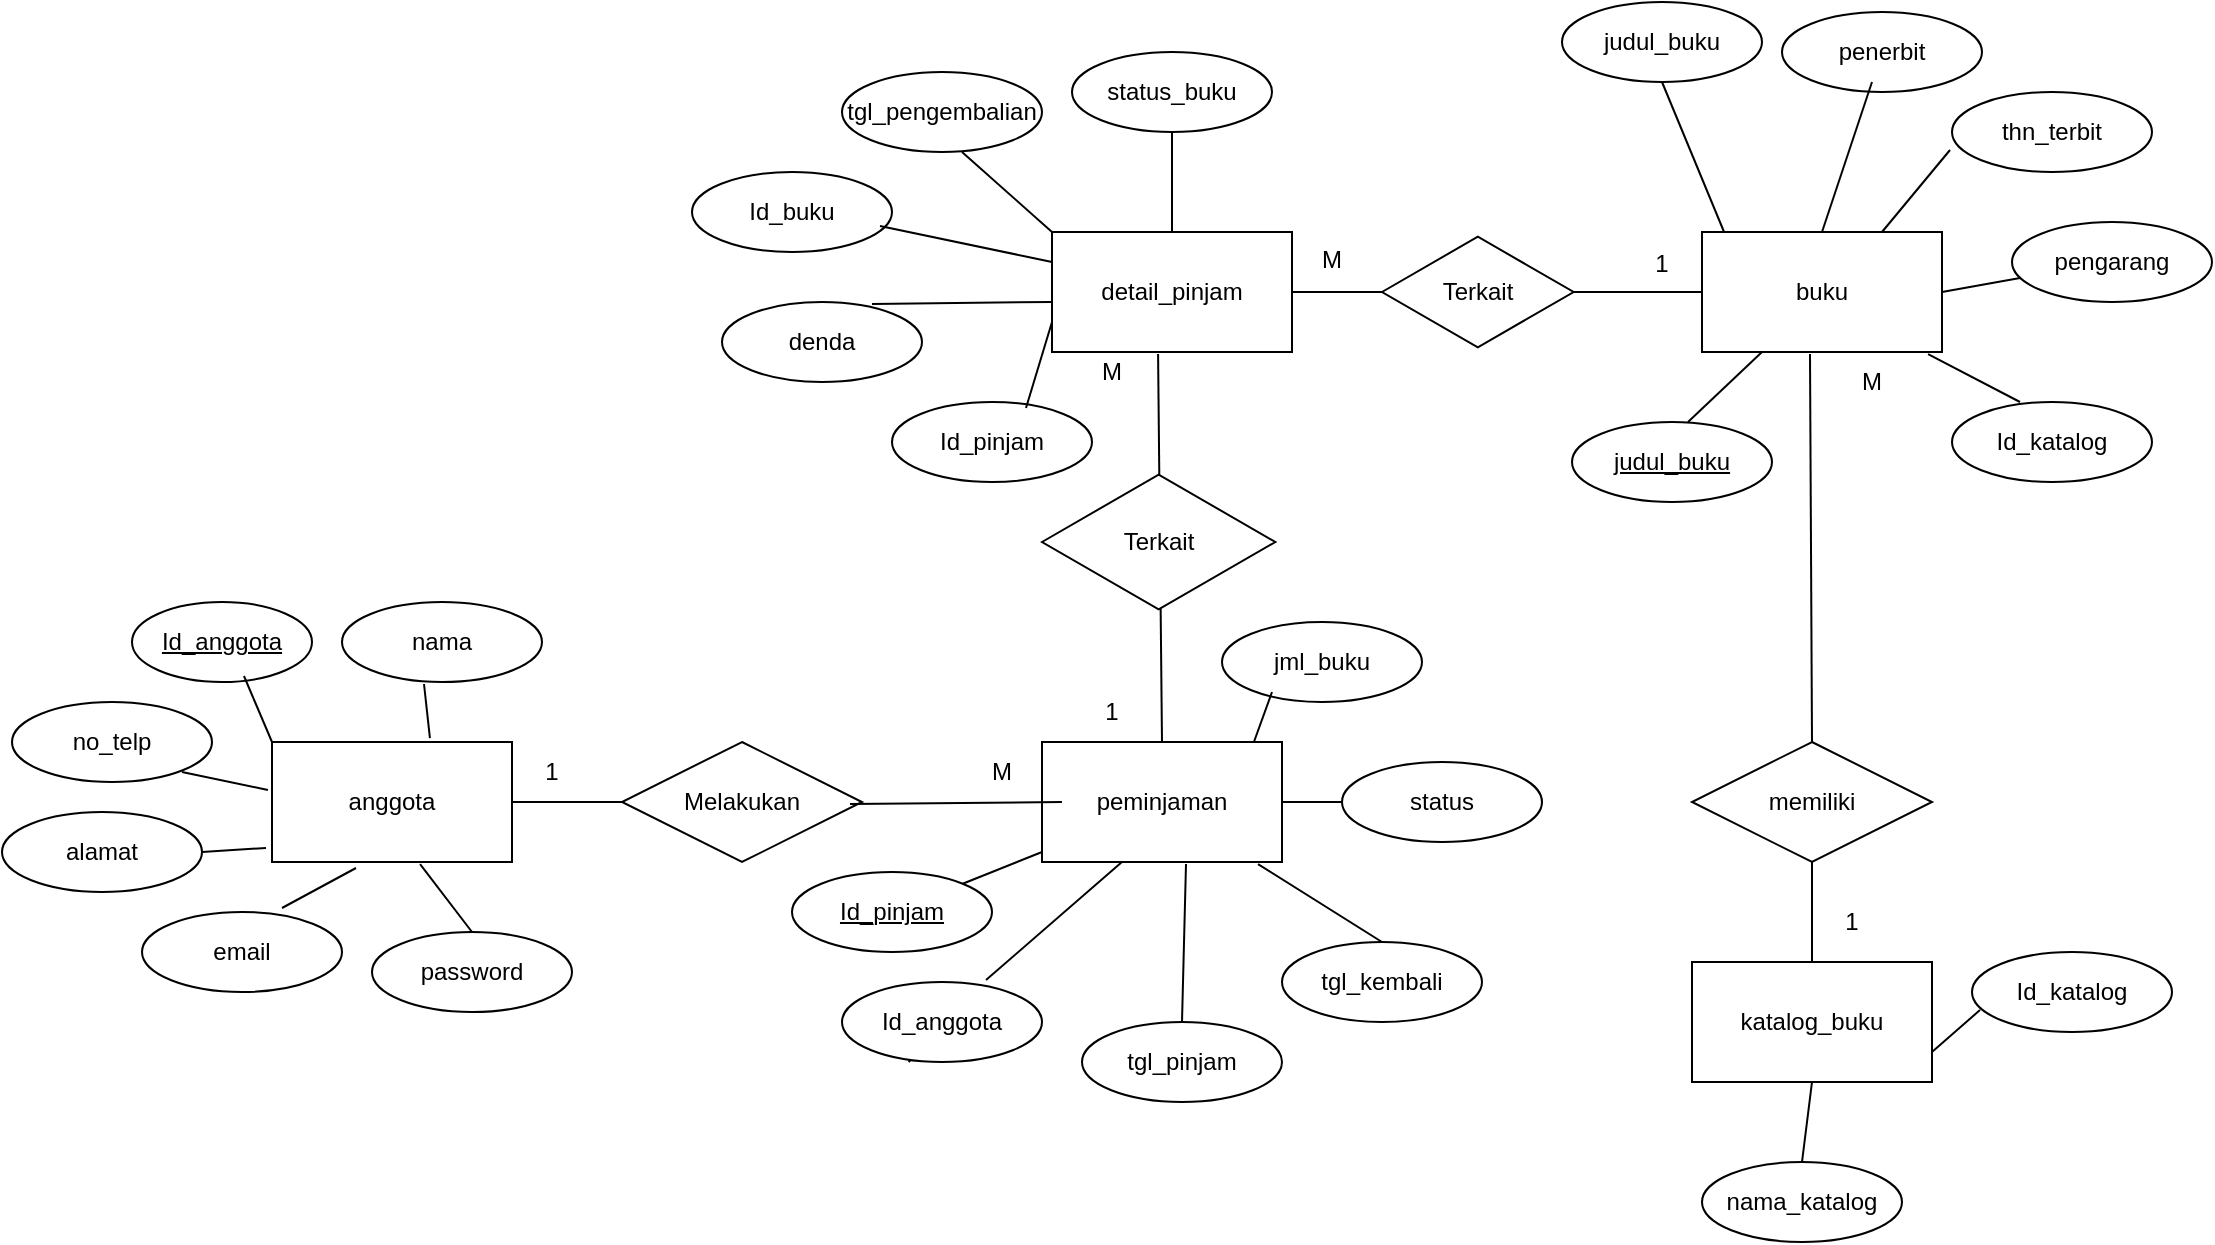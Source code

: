 <mxfile version="24.8.3">
  <diagram id="R2lEEEUBdFMjLlhIrx00" name="Page-1">
    <mxGraphModel grid="1" page="1" gridSize="5" guides="1" tooltips="1" connect="1" arrows="1" fold="1" pageScale="1" pageWidth="850" pageHeight="1100" math="0" shadow="0" extFonts="Permanent Marker^https://fonts.googleapis.com/css?family=Permanent+Marker">
      <root>
        <mxCell id="0" />
        <mxCell id="1" parent="0" />
        <mxCell id="lyX7almOKUQgzpAiTNrA-2" value="anggota" style="rounded=0;whiteSpace=wrap;html=1;" vertex="1" parent="1">
          <mxGeometry x="-75" y="425" width="120" height="60" as="geometry" />
        </mxCell>
        <mxCell id="lyX7almOKUQgzpAiTNrA-3" value="peminjaman" style="rounded=0;whiteSpace=wrap;html=1;" vertex="1" parent="1">
          <mxGeometry x="310" y="425" width="120" height="60" as="geometry" />
        </mxCell>
        <mxCell id="lyX7almOKUQgzpAiTNrA-4" value="katalog_buku" style="rounded=0;whiteSpace=wrap;html=1;" vertex="1" parent="1">
          <mxGeometry x="635" y="535" width="120" height="60" as="geometry" />
        </mxCell>
        <mxCell id="lyX7almOKUQgzpAiTNrA-5" value="buku" style="rounded=0;whiteSpace=wrap;html=1;" vertex="1" parent="1">
          <mxGeometry x="640" y="170" width="120" height="60" as="geometry" />
        </mxCell>
        <mxCell id="lyX7almOKUQgzpAiTNrA-15" value="Id_anggota" style="ellipse;whiteSpace=wrap;html=1;align=center;fontStyle=4;" vertex="1" parent="1">
          <mxGeometry x="-145" y="355" width="90" height="40" as="geometry" />
        </mxCell>
        <mxCell id="lyX7almOKUQgzpAiTNrA-17" value="password" style="ellipse;whiteSpace=wrap;html=1;align=center;" vertex="1" parent="1">
          <mxGeometry x="-25" y="520" width="100" height="40" as="geometry" />
        </mxCell>
        <mxCell id="lyX7almOKUQgzpAiTNrA-18" value="alamat" style="ellipse;whiteSpace=wrap;html=1;align=center;" vertex="1" parent="1">
          <mxGeometry x="-210" y="460" width="100" height="40" as="geometry" />
        </mxCell>
        <mxCell id="lyX7almOKUQgzpAiTNrA-19" value="no_telp" style="ellipse;whiteSpace=wrap;html=1;align=center;" vertex="1" parent="1">
          <mxGeometry x="-205" y="405" width="100" height="40" as="geometry" />
        </mxCell>
        <mxCell id="lyX7almOKUQgzpAiTNrA-20" value="nama" style="ellipse;whiteSpace=wrap;html=1;align=center;" vertex="1" parent="1">
          <mxGeometry x="-40" y="355" width="100" height="40" as="geometry" />
        </mxCell>
        <mxCell id="lyX7almOKUQgzpAiTNrA-21" value="email" style="ellipse;whiteSpace=wrap;html=1;align=center;" vertex="1" parent="1">
          <mxGeometry x="-140" y="510" width="100" height="40" as="geometry" />
        </mxCell>
        <mxCell id="lyX7almOKUQgzpAiTNrA-23" value="Id_pinjam" style="ellipse;whiteSpace=wrap;html=1;align=center;fontStyle=4;" vertex="1" parent="1">
          <mxGeometry x="185" y="490" width="100" height="40" as="geometry" />
        </mxCell>
        <mxCell id="lyX7almOKUQgzpAiTNrA-24" value="tgl_pinjam" style="ellipse;whiteSpace=wrap;html=1;align=center;" vertex="1" parent="1">
          <mxGeometry x="330" y="565" width="100" height="40" as="geometry" />
        </mxCell>
        <mxCell id="lyX7almOKUQgzpAiTNrA-25" value="tgl_kembali" style="ellipse;whiteSpace=wrap;html=1;align=center;" vertex="1" parent="1">
          <mxGeometry x="430" y="525" width="100" height="40" as="geometry" />
        </mxCell>
        <mxCell id="lyX7almOKUQgzpAiTNrA-26" value="status" style="ellipse;whiteSpace=wrap;html=1;align=center;" vertex="1" parent="1">
          <mxGeometry x="460" y="435" width="100" height="40" as="geometry" />
        </mxCell>
        <mxCell id="lyX7almOKUQgzpAiTNrA-27" value="jml_buku" style="ellipse;whiteSpace=wrap;html=1;align=center;" vertex="1" parent="1">
          <mxGeometry x="400" y="365" width="100" height="40" as="geometry" />
        </mxCell>
        <mxCell id="lyX7almOKUQgzpAiTNrA-28" value="Id_katalog" style="ellipse;whiteSpace=wrap;html=1;align=center;" vertex="1" parent="1">
          <mxGeometry x="775" y="530" width="100" height="40" as="geometry" />
        </mxCell>
        <mxCell id="lyX7almOKUQgzpAiTNrA-29" value="nama_katalog" style="ellipse;whiteSpace=wrap;html=1;align=center;" vertex="1" parent="1">
          <mxGeometry x="640" y="635" width="100" height="40" as="geometry" />
        </mxCell>
        <mxCell id="lyX7almOKUQgzpAiTNrA-30" value="thn_terbit" style="ellipse;whiteSpace=wrap;html=1;align=center;" vertex="1" parent="1">
          <mxGeometry x="765" y="100" width="100" height="40" as="geometry" />
        </mxCell>
        <mxCell id="lyX7almOKUQgzpAiTNrA-31" value="Id_katalog" style="ellipse;whiteSpace=wrap;html=1;align=center;" vertex="1" parent="1">
          <mxGeometry x="765" y="255" width="100" height="40" as="geometry" />
        </mxCell>
        <mxCell id="lyX7almOKUQgzpAiTNrA-32" value="pengarang" style="ellipse;whiteSpace=wrap;html=1;align=center;" vertex="1" parent="1">
          <mxGeometry x="795" y="165" width="100" height="40" as="geometry" />
        </mxCell>
        <mxCell id="lyX7almOKUQgzpAiTNrA-33" value="judul_buku" style="ellipse;whiteSpace=wrap;html=1;align=center;" vertex="1" parent="1">
          <mxGeometry x="570" y="55" width="100" height="40" as="geometry" />
        </mxCell>
        <mxCell id="lyX7almOKUQgzpAiTNrA-34" value="penerbit" style="ellipse;whiteSpace=wrap;html=1;align=center;" vertex="1" parent="1">
          <mxGeometry x="680" y="60" width="100" height="40" as="geometry" />
        </mxCell>
        <mxCell id="lyX7almOKUQgzpAiTNrA-35" value="judul_buku" style="ellipse;whiteSpace=wrap;html=1;align=center;fontStyle=4;" vertex="1" parent="1">
          <mxGeometry x="575" y="265" width="100" height="40" as="geometry" />
        </mxCell>
        <mxCell id="lyX7almOKUQgzpAiTNrA-36" value="Melakukan" style="shape=rhombus;perimeter=rhombusPerimeter;whiteSpace=wrap;html=1;align=center;" vertex="1" parent="1">
          <mxGeometry x="100" y="425" width="120" height="60" as="geometry" />
        </mxCell>
        <mxCell id="lyX7almOKUQgzpAiTNrA-37" value="memiliki" style="shape=rhombus;perimeter=rhombusPerimeter;whiteSpace=wrap;html=1;align=center;" vertex="1" parent="1">
          <mxGeometry x="635" y="425" width="120" height="60" as="geometry" />
        </mxCell>
        <mxCell id="lyX7almOKUQgzpAiTNrA-39" value="Id_pinjam" style="ellipse;whiteSpace=wrap;html=1;align=center;" vertex="1" parent="1">
          <mxGeometry x="235" y="255" width="100" height="40" as="geometry" />
        </mxCell>
        <mxCell id="lyX7almOKUQgzpAiTNrA-40" value="denda" style="ellipse;whiteSpace=wrap;html=1;align=center;" vertex="1" parent="1">
          <mxGeometry x="150" y="205" width="100" height="40" as="geometry" />
        </mxCell>
        <mxCell id="lyX7almOKUQgzpAiTNrA-41" value="Id_buku" style="ellipse;whiteSpace=wrap;html=1;align=center;" vertex="1" parent="1">
          <mxGeometry x="135" y="140" width="100" height="40" as="geometry" />
        </mxCell>
        <mxCell id="lyX7almOKUQgzpAiTNrA-42" value="tgl_pengembalian" style="ellipse;whiteSpace=wrap;html=1;align=center;" vertex="1" parent="1">
          <mxGeometry x="210" y="90" width="100" height="40" as="geometry" />
        </mxCell>
        <mxCell id="lyX7almOKUQgzpAiTNrA-43" value="status_buku" style="ellipse;whiteSpace=wrap;html=1;align=center;" vertex="1" parent="1">
          <mxGeometry x="325" y="80" width="100" height="40" as="geometry" />
        </mxCell>
        <mxCell id="lyX7almOKUQgzpAiTNrA-44" value="" style="endArrow=none;html=1;rounded=0;entryX=0;entryY=0.5;entryDx=0;entryDy=0;exitX=1;exitY=0.5;exitDx=0;exitDy=0;" edge="1" parent="1" source="lyX7almOKUQgzpAiTNrA-2" target="lyX7almOKUQgzpAiTNrA-36">
          <mxGeometry relative="1" as="geometry">
            <mxPoint x="45" y="455" as="sourcePoint" />
            <mxPoint x="100" y="454.5" as="targetPoint" />
            <Array as="points" />
          </mxGeometry>
        </mxCell>
        <mxCell id="lyX7almOKUQgzpAiTNrA-45" value="" style="endArrow=none;html=1;rounded=0;exitX=0.45;exitY=1.017;exitDx=0;exitDy=0;exitPerimeter=0;entryX=0.5;entryY=0;entryDx=0;entryDy=0;" edge="1" parent="1" source="lyX7almOKUQgzpAiTNrA-5" target="lyX7almOKUQgzpAiTNrA-37">
          <mxGeometry relative="1" as="geometry">
            <mxPoint x="505" y="425" as="sourcePoint" />
            <mxPoint x="665" y="425" as="targetPoint" />
          </mxGeometry>
        </mxCell>
        <mxCell id="lyX7almOKUQgzpAiTNrA-47" value="" style="endArrow=none;html=1;rounded=0;entryX=0;entryY=0.5;entryDx=0;entryDy=0;exitX=1;exitY=0.5;exitDx=0;exitDy=0;" edge="1" parent="1" source="lyX7almOKUQgzpAiTNrA-99" target="lyX7almOKUQgzpAiTNrA-5">
          <mxGeometry relative="1" as="geometry">
            <mxPoint x="425" y="270" as="sourcePoint" />
            <mxPoint x="585" y="270" as="targetPoint" />
          </mxGeometry>
        </mxCell>
        <mxCell id="lyX7almOKUQgzpAiTNrA-48" value="" style="endArrow=none;html=1;rounded=0;exitX=0.442;exitY=1.017;exitDx=0;exitDy=0;entryX=0.5;entryY=0;entryDx=0;entryDy=0;exitPerimeter=0;" edge="1" parent="1" source="lyX7almOKUQgzpAiTNrA-95" target="lyX7almOKUQgzpAiTNrA-3">
          <mxGeometry relative="1" as="geometry">
            <mxPoint x="370" y="295" as="sourcePoint" />
            <mxPoint x="370" y="375" as="targetPoint" />
          </mxGeometry>
        </mxCell>
        <mxCell id="lyX7almOKUQgzpAiTNrA-49" value="" style="endArrow=none;html=1;rounded=0;exitX=0.95;exitY=0.517;exitDx=0;exitDy=0;exitPerimeter=0;entryX=0.083;entryY=0.5;entryDx=0;entryDy=0;entryPerimeter=0;" edge="1" parent="1" source="lyX7almOKUQgzpAiTNrA-36" target="lyX7almOKUQgzpAiTNrA-3">
          <mxGeometry relative="1" as="geometry">
            <mxPoint x="220" y="454.5" as="sourcePoint" />
            <mxPoint x="305" y="455" as="targetPoint" />
          </mxGeometry>
        </mxCell>
        <mxCell id="lyX7almOKUQgzpAiTNrA-52" value="" style="endArrow=none;html=1;rounded=0;exitX=0.5;exitY=0;exitDx=0;exitDy=0;entryX=0.5;entryY=1;entryDx=0;entryDy=0;" edge="1" parent="1" source="lyX7almOKUQgzpAiTNrA-4" target="lyX7almOKUQgzpAiTNrA-37">
          <mxGeometry relative="1" as="geometry">
            <mxPoint x="500" y="484" as="sourcePoint" />
            <mxPoint x="660" y="484" as="targetPoint" />
          </mxGeometry>
        </mxCell>
        <mxCell id="lyX7almOKUQgzpAiTNrA-59" value="" style="endArrow=none;html=1;rounded=0;exitX=1;exitY=0;exitDx=0;exitDy=0;entryX=0;entryY=0.917;entryDx=0;entryDy=0;entryPerimeter=0;" edge="1" parent="1" source="lyX7almOKUQgzpAiTNrA-23" target="lyX7almOKUQgzpAiTNrA-3">
          <mxGeometry relative="1" as="geometry">
            <mxPoint x="285" y="510" as="sourcePoint" />
            <mxPoint x="315" y="485" as="targetPoint" />
          </mxGeometry>
        </mxCell>
        <mxCell id="lyX7almOKUQgzpAiTNrA-60" value="" style="endArrow=none;html=1;rounded=0;entryX=0.5;entryY=0;entryDx=0;entryDy=0;entryPerimeter=0;exitX=0.6;exitY=1.017;exitDx=0;exitDy=0;exitPerimeter=0;" edge="1" parent="1" source="lyX7almOKUQgzpAiTNrA-3" target="lyX7almOKUQgzpAiTNrA-24">
          <mxGeometry relative="1" as="geometry">
            <mxPoint x="380" y="485" as="sourcePoint" />
            <mxPoint x="380" y="555" as="targetPoint" />
          </mxGeometry>
        </mxCell>
        <mxCell id="lyX7almOKUQgzpAiTNrA-61" value="" style="endArrow=none;html=1;rounded=0;entryX=0.5;entryY=0;entryDx=0;entryDy=0;exitX=0.617;exitY=1.017;exitDx=0;exitDy=0;exitPerimeter=0;" edge="1" parent="1" source="lyX7almOKUQgzpAiTNrA-2" target="lyX7almOKUQgzpAiTNrA-17">
          <mxGeometry relative="1" as="geometry">
            <mxPoint x="4" y="490" as="sourcePoint" />
            <mxPoint x="30" y="505" as="targetPoint" />
          </mxGeometry>
        </mxCell>
        <mxCell id="lyX7almOKUQgzpAiTNrA-62" value="" style="endArrow=none;html=1;rounded=0;entryX=0.35;entryY=1.05;entryDx=0;entryDy=0;entryPerimeter=0;exitX=0.7;exitY=-0.05;exitDx=0;exitDy=0;exitPerimeter=0;" edge="1" parent="1" source="lyX7almOKUQgzpAiTNrA-21" target="lyX7almOKUQgzpAiTNrA-2">
          <mxGeometry relative="1" as="geometry">
            <mxPoint x="-195" y="484" as="sourcePoint" />
            <mxPoint x="-40" y="485" as="targetPoint" />
          </mxGeometry>
        </mxCell>
        <mxCell id="lyX7almOKUQgzpAiTNrA-63" value="" style="endArrow=none;html=1;rounded=0;exitX=1;exitY=0.5;exitDx=0;exitDy=0;entryX=-0.025;entryY=0.883;entryDx=0;entryDy=0;entryPerimeter=0;" edge="1" parent="1" source="lyX7almOKUQgzpAiTNrA-18" target="lyX7almOKUQgzpAiTNrA-2">
          <mxGeometry relative="1" as="geometry">
            <mxPoint x="-235" y="479" as="sourcePoint" />
            <mxPoint x="-75" y="479" as="targetPoint" />
          </mxGeometry>
        </mxCell>
        <mxCell id="lyX7almOKUQgzpAiTNrA-64" value="" style="endArrow=none;html=1;rounded=0;exitX=0.85;exitY=0.875;exitDx=0;exitDy=0;exitPerimeter=0;entryX=-0.017;entryY=0.4;entryDx=0;entryDy=0;entryPerimeter=0;" edge="1" parent="1" source="lyX7almOKUQgzpAiTNrA-19" target="lyX7almOKUQgzpAiTNrA-2">
          <mxGeometry relative="1" as="geometry">
            <mxPoint x="-235" y="450" as="sourcePoint" />
            <mxPoint x="-75" y="450" as="targetPoint" />
          </mxGeometry>
        </mxCell>
        <mxCell id="lyX7almOKUQgzpAiTNrA-65" value="" style="endArrow=none;html=1;rounded=0;exitX=0;exitY=0;exitDx=0;exitDy=0;entryX=0.622;entryY=0.925;entryDx=0;entryDy=0;entryPerimeter=0;" edge="1" parent="1" source="lyX7almOKUQgzpAiTNrA-2" target="lyX7almOKUQgzpAiTNrA-15">
          <mxGeometry relative="1" as="geometry">
            <mxPoint x="-250" y="394" as="sourcePoint" />
            <mxPoint x="-90" y="394" as="targetPoint" />
          </mxGeometry>
        </mxCell>
        <mxCell id="lyX7almOKUQgzpAiTNrA-66" value="" style="endArrow=none;html=1;rounded=0;entryX=0.41;entryY=1.025;entryDx=0;entryDy=0;entryPerimeter=0;exitX=0.658;exitY=-0.033;exitDx=0;exitDy=0;exitPerimeter=0;" edge="1" parent="1" source="lyX7almOKUQgzpAiTNrA-2" target="lyX7almOKUQgzpAiTNrA-20">
          <mxGeometry relative="1" as="geometry">
            <mxPoint x="5" y="425" as="sourcePoint" />
            <mxPoint x="5" y="394" as="targetPoint" />
            <Array as="points" />
          </mxGeometry>
        </mxCell>
        <mxCell id="lyX7almOKUQgzpAiTNrA-67" value="" style="endArrow=none;html=1;rounded=0;exitX=0.34;exitY=0;exitDx=0;exitDy=0;exitPerimeter=0;entryX=0.942;entryY=1.017;entryDx=0;entryDy=0;entryPerimeter=0;" edge="1" parent="1" source="lyX7almOKUQgzpAiTNrA-31" target="lyX7almOKUQgzpAiTNrA-5">
          <mxGeometry relative="1" as="geometry">
            <mxPoint x="560" y="300" as="sourcePoint" />
            <mxPoint x="720" y="300" as="targetPoint" />
          </mxGeometry>
        </mxCell>
        <mxCell id="lyX7almOKUQgzpAiTNrA-68" value="" style="endArrow=none;html=1;rounded=0;exitX=0.58;exitY=0;exitDx=0;exitDy=0;exitPerimeter=0;entryX=0.25;entryY=1;entryDx=0;entryDy=0;" edge="1" parent="1" source="lyX7almOKUQgzpAiTNrA-35" target="lyX7almOKUQgzpAiTNrA-5">
          <mxGeometry relative="1" as="geometry">
            <mxPoint x="470" y="299" as="sourcePoint" />
            <mxPoint x="630" y="299" as="targetPoint" />
          </mxGeometry>
        </mxCell>
        <mxCell id="lyX7almOKUQgzpAiTNrA-69" value="" style="endArrow=none;html=1;rounded=0;exitX=0.5;exitY=0;exitDx=0;exitDy=0;entryX=0.5;entryY=1;entryDx=0;entryDy=0;" edge="1" parent="1" source="lyX7almOKUQgzpAiTNrA-29" target="lyX7almOKUQgzpAiTNrA-4">
          <mxGeometry relative="1" as="geometry">
            <mxPoint x="495" y="600" as="sourcePoint" />
            <mxPoint x="690" y="600" as="targetPoint" />
          </mxGeometry>
        </mxCell>
        <mxCell id="lyX7almOKUQgzpAiTNrA-70" value="" style="endArrow=none;html=1;rounded=0;exitX=1;exitY=0.75;exitDx=0;exitDy=0;entryX=0.04;entryY=0.725;entryDx=0;entryDy=0;entryPerimeter=0;" edge="1" parent="1" source="lyX7almOKUQgzpAiTNrA-4" target="lyX7almOKUQgzpAiTNrA-28">
          <mxGeometry relative="1" as="geometry">
            <mxPoint x="600" y="570" as="sourcePoint" />
            <mxPoint x="760" y="570" as="targetPoint" />
          </mxGeometry>
        </mxCell>
        <mxCell id="lyX7almOKUQgzpAiTNrA-71" value="" style="endArrow=none;html=1;rounded=0;exitX=0.883;exitY=0;exitDx=0;exitDy=0;exitPerimeter=0;entryX=0.25;entryY=0.875;entryDx=0;entryDy=0;entryPerimeter=0;" edge="1" parent="1" source="lyX7almOKUQgzpAiTNrA-3" target="lyX7almOKUQgzpAiTNrA-27">
          <mxGeometry relative="1" as="geometry">
            <mxPoint x="275" y="404" as="sourcePoint" />
            <mxPoint x="435" y="404" as="targetPoint" />
          </mxGeometry>
        </mxCell>
        <mxCell id="lyX7almOKUQgzpAiTNrA-72" value="" style="endArrow=none;html=1;rounded=0;exitX=1;exitY=0.5;exitDx=0;exitDy=0;entryX=0;entryY=0.5;entryDx=0;entryDy=0;" edge="1" parent="1" source="lyX7almOKUQgzpAiTNrA-3" target="lyX7almOKUQgzpAiTNrA-26">
          <mxGeometry relative="1" as="geometry">
            <mxPoint x="285" y="459" as="sourcePoint" />
            <mxPoint x="445" y="459" as="targetPoint" />
          </mxGeometry>
        </mxCell>
        <mxCell id="lyX7almOKUQgzpAiTNrA-73" value="" style="endArrow=none;html=1;rounded=0;entryX=0.333;entryY=1;entryDx=0;entryDy=0;entryPerimeter=0;exitX=0.72;exitY=-0.025;exitDx=0;exitDy=0;exitPerimeter=0;" edge="1" parent="1" source="lyX7almOKUQgzpAiTNrA-16" target="lyX7almOKUQgzpAiTNrA-3">
          <mxGeometry relative="1" as="geometry">
            <mxPoint x="285" y="540" as="sourcePoint" />
            <mxPoint x="425" y="564" as="targetPoint" />
          </mxGeometry>
        </mxCell>
        <mxCell id="lyX7almOKUQgzpAiTNrA-74" value="" style="endArrow=none;html=1;rounded=0;exitX=0.9;exitY=1.017;exitDx=0;exitDy=0;exitPerimeter=0;entryX=0.5;entryY=0;entryDx=0;entryDy=0;" edge="1" parent="1" source="lyX7almOKUQgzpAiTNrA-3" target="lyX7almOKUQgzpAiTNrA-25">
          <mxGeometry relative="1" as="geometry">
            <mxPoint x="414" y="488" as="sourcePoint" />
            <mxPoint x="470" y="525" as="targetPoint" />
          </mxGeometry>
        </mxCell>
        <mxCell id="lyX7almOKUQgzpAiTNrA-79" value="" style="endArrow=none;html=1;rounded=0;entryX=0.6;entryY=1;entryDx=0;entryDy=0;entryPerimeter=0;exitX=0;exitY=0;exitDx=0;exitDy=0;" edge="1" parent="1" source="lyX7almOKUQgzpAiTNrA-95" target="lyX7almOKUQgzpAiTNrA-42">
          <mxGeometry relative="1" as="geometry">
            <mxPoint x="305" y="190" as="sourcePoint" />
            <mxPoint x="315" y="204" as="targetPoint" />
          </mxGeometry>
        </mxCell>
        <mxCell id="lyX7almOKUQgzpAiTNrA-80" value="" style="endArrow=none;html=1;rounded=0;entryX=0.5;entryY=1;entryDx=0;entryDy=0;exitX=0.5;exitY=0;exitDx=0;exitDy=0;" edge="1" parent="1" source="lyX7almOKUQgzpAiTNrA-95" target="lyX7almOKUQgzpAiTNrA-43">
          <mxGeometry relative="1" as="geometry">
            <mxPoint x="360" y="185" as="sourcePoint" />
            <mxPoint x="425" y="205" as="targetPoint" />
          </mxGeometry>
        </mxCell>
        <mxCell id="lyX7almOKUQgzpAiTNrA-82" value="" style="endArrow=none;html=1;rounded=0;exitX=0.67;exitY=0.075;exitDx=0;exitDy=0;exitPerimeter=0;entryX=0;entryY=0.75;entryDx=0;entryDy=0;" edge="1" parent="1" source="lyX7almOKUQgzpAiTNrA-39" target="lyX7almOKUQgzpAiTNrA-95">
          <mxGeometry relative="1" as="geometry">
            <mxPoint x="190" y="285" as="sourcePoint" />
            <mxPoint x="255" y="295" as="targetPoint" />
          </mxGeometry>
        </mxCell>
        <mxCell id="lyX7almOKUQgzpAiTNrA-83" value="" style="endArrow=none;html=1;rounded=0;exitX=0.092;exitY=0;exitDx=0;exitDy=0;exitPerimeter=0;entryX=0.5;entryY=1;entryDx=0;entryDy=0;" edge="1" parent="1" source="lyX7almOKUQgzpAiTNrA-5" target="lyX7almOKUQgzpAiTNrA-33">
          <mxGeometry relative="1" as="geometry">
            <mxPoint x="420" y="190" as="sourcePoint" />
            <mxPoint x="580" y="190" as="targetPoint" />
          </mxGeometry>
        </mxCell>
        <mxCell id="lyX7almOKUQgzpAiTNrA-84" value="" style="endArrow=none;html=1;rounded=0;exitX=0.5;exitY=0;exitDx=0;exitDy=0;entryX=0.45;entryY=0.875;entryDx=0;entryDy=0;entryPerimeter=0;" edge="1" parent="1" source="lyX7almOKUQgzpAiTNrA-5" target="lyX7almOKUQgzpAiTNrA-34">
          <mxGeometry relative="1" as="geometry">
            <mxPoint x="520" y="189" as="sourcePoint" />
            <mxPoint x="680" y="189" as="targetPoint" />
          </mxGeometry>
        </mxCell>
        <mxCell id="lyX7almOKUQgzpAiTNrA-85" value="" style="endArrow=none;html=1;rounded=0;exitX=0.75;exitY=0;exitDx=0;exitDy=0;entryX=-0.01;entryY=0.725;entryDx=0;entryDy=0;entryPerimeter=0;" edge="1" parent="1" source="lyX7almOKUQgzpAiTNrA-5" target="lyX7almOKUQgzpAiTNrA-30">
          <mxGeometry relative="1" as="geometry">
            <mxPoint x="580" y="210" as="sourcePoint" />
            <mxPoint x="740" y="210" as="targetPoint" />
          </mxGeometry>
        </mxCell>
        <mxCell id="lyX7almOKUQgzpAiTNrA-86" value="" style="endArrow=none;html=1;rounded=0;exitX=1;exitY=0.5;exitDx=0;exitDy=0;entryX=0.04;entryY=0.7;entryDx=0;entryDy=0;entryPerimeter=0;" edge="1" parent="1" source="lyX7almOKUQgzpAiTNrA-5" target="lyX7almOKUQgzpAiTNrA-32">
          <mxGeometry relative="1" as="geometry">
            <mxPoint x="610" y="269" as="sourcePoint" />
            <mxPoint x="770" y="269" as="targetPoint" />
          </mxGeometry>
        </mxCell>
        <mxCell id="lyX7almOKUQgzpAiTNrA-87" value="1" style="text;html=1;align=center;verticalAlign=middle;whiteSpace=wrap;rounded=0;" vertex="1" parent="1">
          <mxGeometry x="35" y="425" width="60" height="30" as="geometry" />
        </mxCell>
        <mxCell id="lyX7almOKUQgzpAiTNrA-88" value="M" style="text;html=1;align=center;verticalAlign=middle;whiteSpace=wrap;rounded=0;" vertex="1" parent="1">
          <mxGeometry x="260" y="425" width="60" height="30" as="geometry" />
        </mxCell>
        <mxCell id="lyX7almOKUQgzpAiTNrA-89" value="1" style="text;html=1;align=center;verticalAlign=middle;whiteSpace=wrap;rounded=0;" vertex="1" parent="1">
          <mxGeometry x="315" y="395" width="60" height="30" as="geometry" />
        </mxCell>
        <mxCell id="lyX7almOKUQgzpAiTNrA-92" value="1" style="text;html=1;align=center;verticalAlign=middle;whiteSpace=wrap;rounded=0;" vertex="1" parent="1">
          <mxGeometry x="590" y="171.25" width="60" height="30" as="geometry" />
        </mxCell>
        <mxCell id="lyX7almOKUQgzpAiTNrA-94" value="1" style="text;html=1;align=center;verticalAlign=middle;whiteSpace=wrap;rounded=0;" vertex="1" parent="1">
          <mxGeometry x="685" y="500" width="60" height="30" as="geometry" />
        </mxCell>
        <mxCell id="lyX7almOKUQgzpAiTNrA-95" value="detail_pinjam" style="rounded=0;whiteSpace=wrap;html=1;" vertex="1" parent="1">
          <mxGeometry x="315" y="170" width="120" height="60" as="geometry" />
        </mxCell>
        <mxCell id="lyX7almOKUQgzpAiTNrA-97" value="Terkait" style="html=1;whiteSpace=wrap;aspect=fixed;shape=isoRectangle;" vertex="1" parent="1">
          <mxGeometry x="310.0" y="290" width="116.67" height="70" as="geometry" />
        </mxCell>
        <mxCell id="lyX7almOKUQgzpAiTNrA-98" style="edgeStyle=orthogonalEdgeStyle;rounded=0;orthogonalLoop=1;jettySize=auto;html=1;exitX=0.5;exitY=1;exitDx=0;exitDy=0;" edge="1" parent="1" source="lyX7almOKUQgzpAiTNrA-34" target="lyX7almOKUQgzpAiTNrA-34">
          <mxGeometry relative="1" as="geometry" />
        </mxCell>
        <mxCell id="lyX7almOKUQgzpAiTNrA-100" value="" style="endArrow=none;html=1;rounded=0;entryX=0;entryY=0.5;entryDx=0;entryDy=0;exitX=1;exitY=0.5;exitDx=0;exitDy=0;" edge="1" parent="1" source="lyX7almOKUQgzpAiTNrA-95" target="lyX7almOKUQgzpAiTNrA-99">
          <mxGeometry relative="1" as="geometry">
            <mxPoint x="435" y="200" as="sourcePoint" />
            <mxPoint x="640" y="200" as="targetPoint" />
            <Array as="points">
              <mxPoint x="460" y="200" />
            </Array>
          </mxGeometry>
        </mxCell>
        <mxCell id="lyX7almOKUQgzpAiTNrA-99" value="Terkait" style="html=1;whiteSpace=wrap;aspect=fixed;shape=isoRectangle;" vertex="1" parent="1">
          <mxGeometry x="480" y="171.25" width="95.83" height="57.5" as="geometry" />
        </mxCell>
        <mxCell id="lyX7almOKUQgzpAiTNrA-101" value="" style="endArrow=none;html=1;rounded=0;entryX=0.333;entryY=1;entryDx=0;entryDy=0;entryPerimeter=0;" edge="1" parent="1" target="lyX7almOKUQgzpAiTNrA-16">
          <mxGeometry relative="1" as="geometry">
            <mxPoint x="265" y="564" as="sourcePoint" />
            <mxPoint x="350" y="485" as="targetPoint" />
          </mxGeometry>
        </mxCell>
        <mxCell id="lyX7almOKUQgzpAiTNrA-16" value="Id_anggota" style="ellipse;whiteSpace=wrap;html=1;align=center;" vertex="1" parent="1">
          <mxGeometry x="210" y="545" width="100" height="40" as="geometry" />
        </mxCell>
        <mxCell id="lyX7almOKUQgzpAiTNrA-104" value="" style="endArrow=none;html=1;rounded=0;entryX=0;entryY=0.583;entryDx=0;entryDy=0;entryPerimeter=0;exitX=0.75;exitY=0.025;exitDx=0;exitDy=0;exitPerimeter=0;" edge="1" parent="1" source="lyX7almOKUQgzpAiTNrA-40" target="lyX7almOKUQgzpAiTNrA-95">
          <mxGeometry relative="1" as="geometry">
            <mxPoint x="235" y="210" as="sourcePoint" />
            <mxPoint x="315" y="210" as="targetPoint" />
          </mxGeometry>
        </mxCell>
        <mxCell id="lyX7almOKUQgzpAiTNrA-105" value="" style="endArrow=none;html=1;rounded=0;entryX=0;entryY=0.25;entryDx=0;entryDy=0;exitX=0.94;exitY=0.675;exitDx=0;exitDy=0;exitPerimeter=0;" edge="1" parent="1" source="lyX7almOKUQgzpAiTNrA-41" target="lyX7almOKUQgzpAiTNrA-95">
          <mxGeometry relative="1" as="geometry">
            <mxPoint x="230" y="169" as="sourcePoint" />
            <mxPoint x="390" y="169" as="targetPoint" />
          </mxGeometry>
        </mxCell>
        <mxCell id="lyX7almOKUQgzpAiTNrA-108" value="M" style="text;html=1;align=center;verticalAlign=middle;whiteSpace=wrap;rounded=0;" vertex="1" parent="1">
          <mxGeometry x="315" y="225" width="60" height="30" as="geometry" />
        </mxCell>
        <mxCell id="lyX7almOKUQgzpAiTNrA-109" value="M" style="text;html=1;align=center;verticalAlign=middle;whiteSpace=wrap;rounded=0;" vertex="1" parent="1">
          <mxGeometry x="425" y="168.75" width="60" height="30" as="geometry" />
        </mxCell>
        <mxCell id="lyX7almOKUQgzpAiTNrA-110" value="M" style="text;html=1;align=center;verticalAlign=middle;whiteSpace=wrap;rounded=0;" vertex="1" parent="1">
          <mxGeometry x="695" y="230" width="60" height="30" as="geometry" />
        </mxCell>
      </root>
    </mxGraphModel>
  </diagram>
</mxfile>
